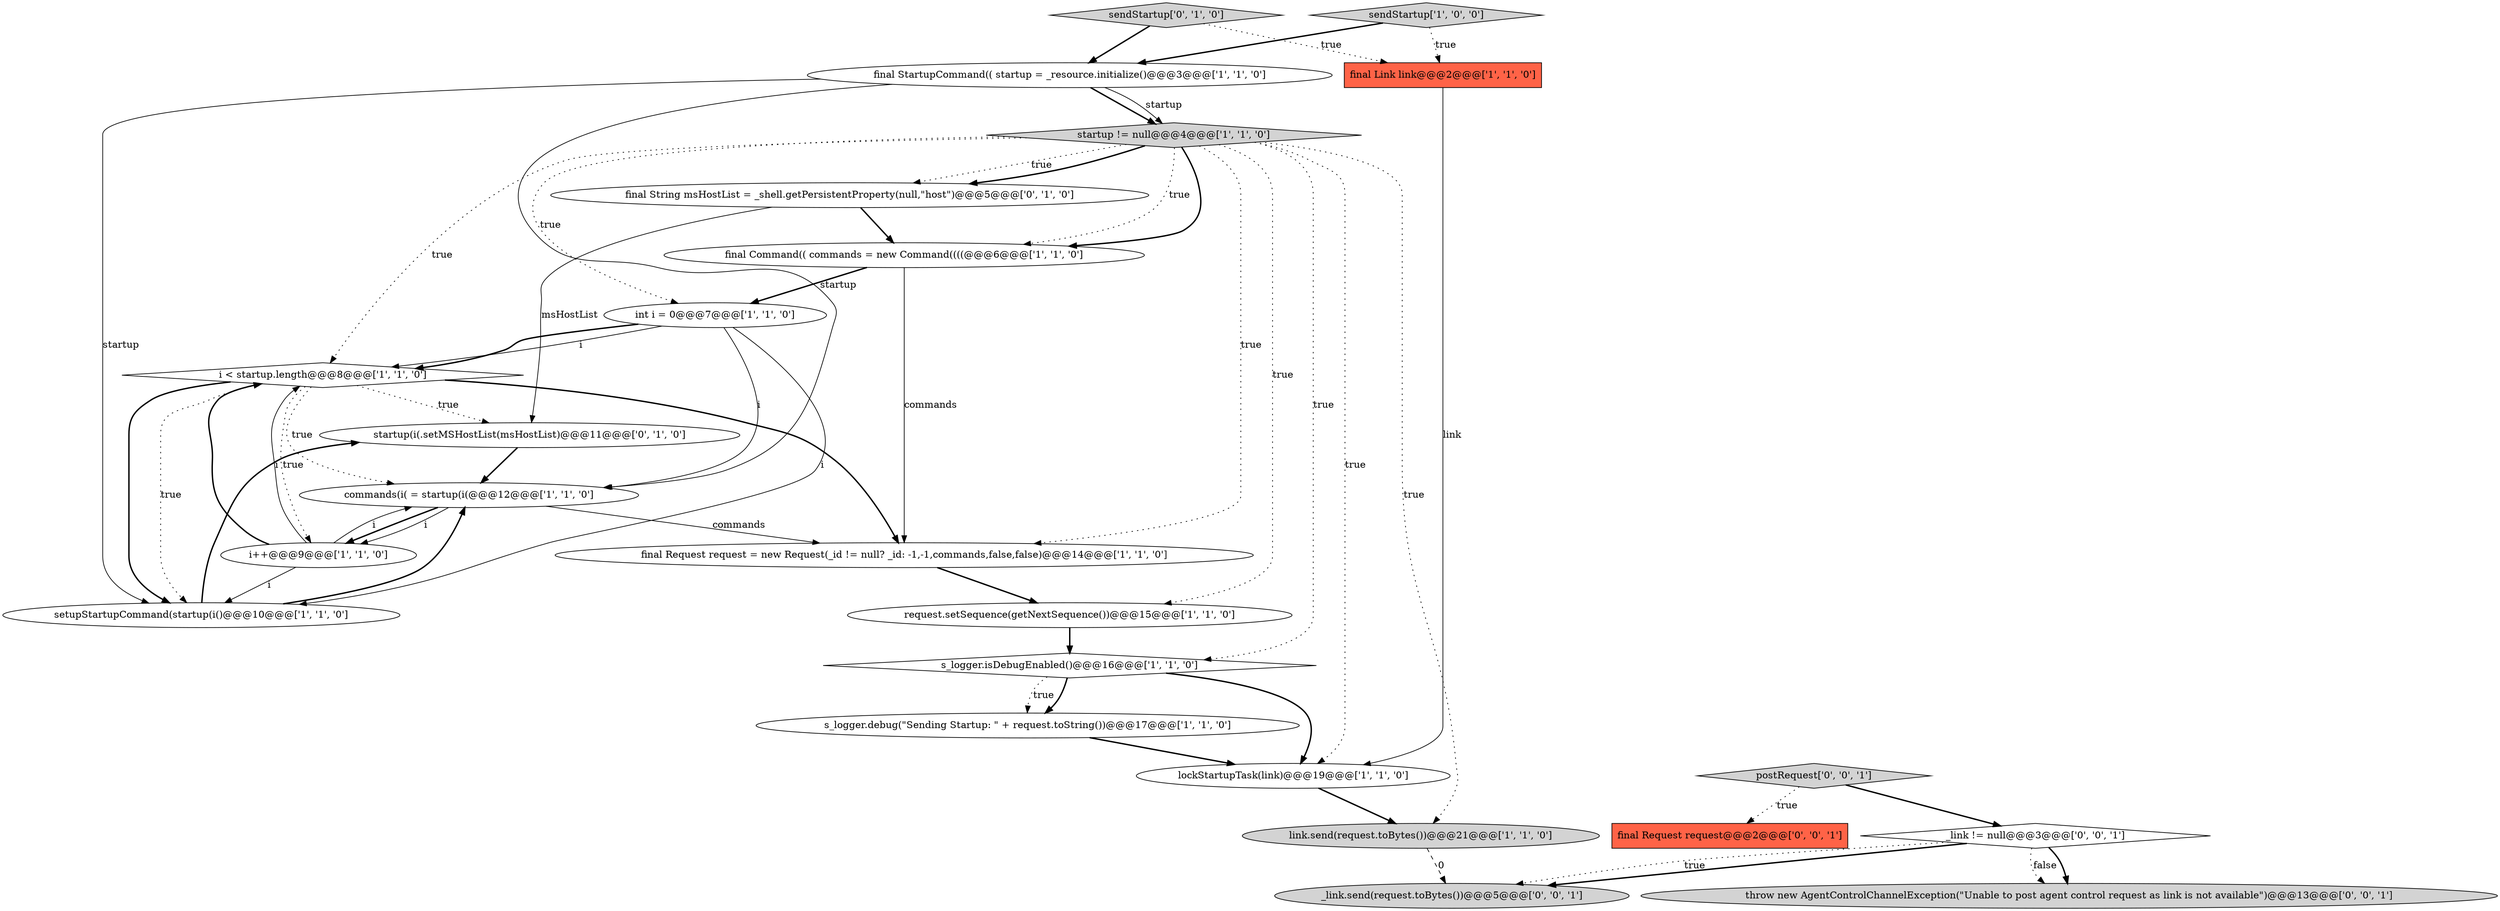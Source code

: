 digraph {
0 [style = filled, label = "lockStartupTask(link)@@@19@@@['1', '1', '0']", fillcolor = white, shape = ellipse image = "AAA0AAABBB1BBB"];
19 [style = filled, label = "postRequest['0', '0', '1']", fillcolor = lightgray, shape = diamond image = "AAA0AAABBB3BBB"];
20 [style = filled, label = "_link != null@@@3@@@['0', '0', '1']", fillcolor = white, shape = diamond image = "AAA0AAABBB3BBB"];
6 [style = filled, label = "i < startup.length@@@8@@@['1', '1', '0']", fillcolor = white, shape = diamond image = "AAA0AAABBB1BBB"];
8 [style = filled, label = "request.setSequence(getNextSequence())@@@15@@@['1', '1', '0']", fillcolor = white, shape = ellipse image = "AAA0AAABBB1BBB"];
17 [style = filled, label = "final String msHostList = _shell.getPersistentProperty(null,\"host\")@@@5@@@['0', '1', '0']", fillcolor = white, shape = ellipse image = "AAA1AAABBB2BBB"];
18 [style = filled, label = "startup(i(.setMSHostList(msHostList)@@@11@@@['0', '1', '0']", fillcolor = white, shape = ellipse image = "AAA1AAABBB2BBB"];
2 [style = filled, label = "setupStartupCommand(startup(i()@@@10@@@['1', '1', '0']", fillcolor = white, shape = ellipse image = "AAA0AAABBB1BBB"];
4 [style = filled, label = "s_logger.isDebugEnabled()@@@16@@@['1', '1', '0']", fillcolor = white, shape = diamond image = "AAA0AAABBB1BBB"];
14 [style = filled, label = "commands(i( = startup(i(@@@12@@@['1', '1', '0']", fillcolor = white, shape = ellipse image = "AAA0AAABBB1BBB"];
21 [style = filled, label = "final Request request@@@2@@@['0', '0', '1']", fillcolor = tomato, shape = box image = "AAA0AAABBB3BBB"];
5 [style = filled, label = "s_logger.debug(\"Sending Startup: \" + request.toString())@@@17@@@['1', '1', '0']", fillcolor = white, shape = ellipse image = "AAA0AAABBB1BBB"];
22 [style = filled, label = "_link.send(request.toBytes())@@@5@@@['0', '0', '1']", fillcolor = lightgray, shape = ellipse image = "AAA0AAABBB3BBB"];
12 [style = filled, label = "int i = 0@@@7@@@['1', '1', '0']", fillcolor = white, shape = ellipse image = "AAA0AAABBB1BBB"];
15 [style = filled, label = "final Request request = new Request(_id != null? _id: -1,-1,commands,false,false)@@@14@@@['1', '1', '0']", fillcolor = white, shape = ellipse image = "AAA0AAABBB1BBB"];
16 [style = filled, label = "sendStartup['0', '1', '0']", fillcolor = lightgray, shape = diamond image = "AAA0AAABBB2BBB"];
9 [style = filled, label = "link.send(request.toBytes())@@@21@@@['1', '1', '0']", fillcolor = lightgray, shape = ellipse image = "AAA0AAABBB1BBB"];
7 [style = filled, label = "i++@@@9@@@['1', '1', '0']", fillcolor = white, shape = ellipse image = "AAA0AAABBB1BBB"];
10 [style = filled, label = "sendStartup['1', '0', '0']", fillcolor = lightgray, shape = diamond image = "AAA0AAABBB1BBB"];
1 [style = filled, label = "final Link link@@@2@@@['1', '1', '0']", fillcolor = tomato, shape = box image = "AAA0AAABBB1BBB"];
3 [style = filled, label = "startup != null@@@4@@@['1', '1', '0']", fillcolor = lightgray, shape = diamond image = "AAA0AAABBB1BBB"];
13 [style = filled, label = "final Command(( commands = new Command((((@@@6@@@['1', '1', '0']", fillcolor = white, shape = ellipse image = "AAA0AAABBB1BBB"];
11 [style = filled, label = "final StartupCommand(( startup = _resource.initialize()@@@3@@@['1', '1', '0']", fillcolor = white, shape = ellipse image = "AAA0AAABBB1BBB"];
23 [style = filled, label = "throw new AgentControlChannelException(\"Unable to post agent control request as link is not available\")@@@13@@@['0', '0', '1']", fillcolor = lightgray, shape = ellipse image = "AAA0AAABBB3BBB"];
19->21 [style = dotted, label="true"];
3->12 [style = dotted, label="true"];
9->22 [style = dashed, label="0"];
11->3 [style = bold, label=""];
20->23 [style = bold, label=""];
14->7 [style = bold, label=""];
11->14 [style = solid, label="startup"];
3->15 [style = dotted, label="true"];
10->1 [style = dotted, label="true"];
14->15 [style = solid, label="commands"];
7->14 [style = solid, label="i"];
8->4 [style = bold, label=""];
6->15 [style = bold, label=""];
7->2 [style = solid, label="i"];
6->7 [style = dotted, label="true"];
19->20 [style = bold, label=""];
4->5 [style = bold, label=""];
0->9 [style = bold, label=""];
7->6 [style = bold, label=""];
12->2 [style = solid, label="i"];
20->22 [style = bold, label=""];
3->8 [style = dotted, label="true"];
3->17 [style = dotted, label="true"];
13->15 [style = solid, label="commands"];
6->14 [style = dotted, label="true"];
10->11 [style = bold, label=""];
1->0 [style = solid, label="link"];
16->1 [style = dotted, label="true"];
3->13 [style = bold, label=""];
6->2 [style = bold, label=""];
14->7 [style = solid, label="i"];
11->2 [style = solid, label="startup"];
3->0 [style = dotted, label="true"];
3->17 [style = bold, label=""];
13->12 [style = bold, label=""];
5->0 [style = bold, label=""];
2->18 [style = bold, label=""];
3->4 [style = dotted, label="true"];
17->13 [style = bold, label=""];
3->6 [style = dotted, label="true"];
17->18 [style = solid, label="msHostList"];
20->22 [style = dotted, label="true"];
12->6 [style = solid, label="i"];
6->18 [style = dotted, label="true"];
20->23 [style = dotted, label="false"];
4->5 [style = dotted, label="true"];
2->14 [style = bold, label=""];
6->2 [style = dotted, label="true"];
18->14 [style = bold, label=""];
3->9 [style = dotted, label="true"];
15->8 [style = bold, label=""];
16->11 [style = bold, label=""];
11->3 [style = solid, label="startup"];
3->13 [style = dotted, label="true"];
4->0 [style = bold, label=""];
12->6 [style = bold, label=""];
12->14 [style = solid, label="i"];
7->6 [style = solid, label="i"];
}
